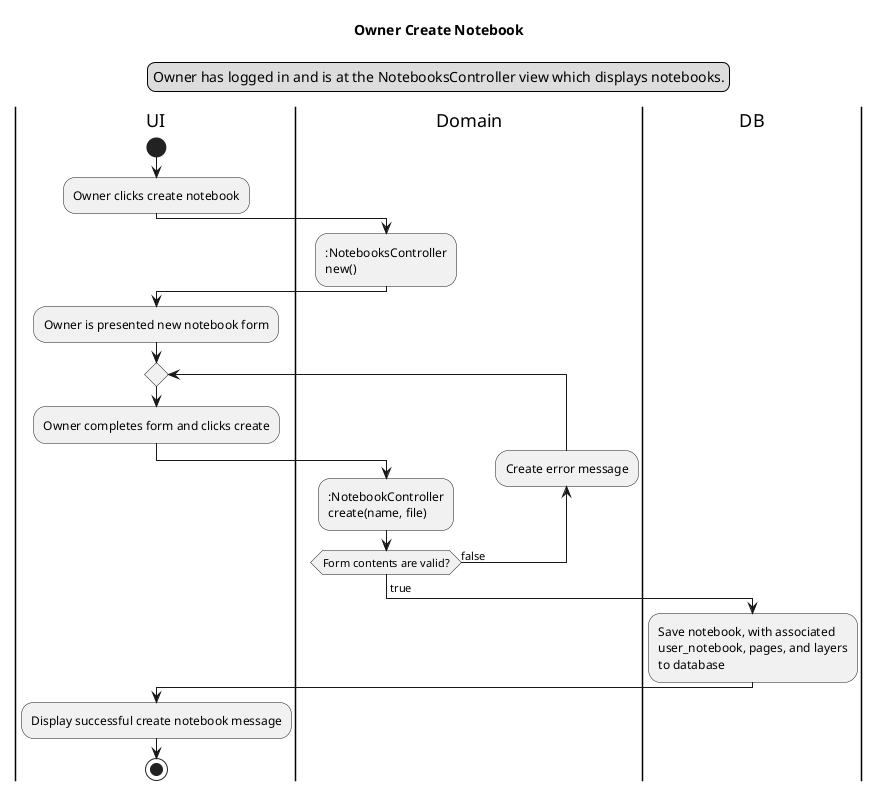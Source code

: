 @startuml Owner Create Notebook
Title Owner Create Notebook
legend top
Owner has logged in and is at the NotebooksController view which displays notebooks.
endlegend

|UI|
|Domain|
|DB|
|UI|
start
:Owner clicks create notebook;
|Domain|
::NotebooksController
new();
|UI|
:Owner is presented new notebook form;
repeat
  :Owner completes form and clicks create;
  |Domain|
  ::NotebookController
  create(name, file);
  backward :Create error message;
repeat while (Form contents are valid?) is (false)
->true;
|DB|
:Save notebook, with associated 
user_notebook, pages, and layers
to database;
|UI|
:Display successful create notebook message;

stop
@enduml